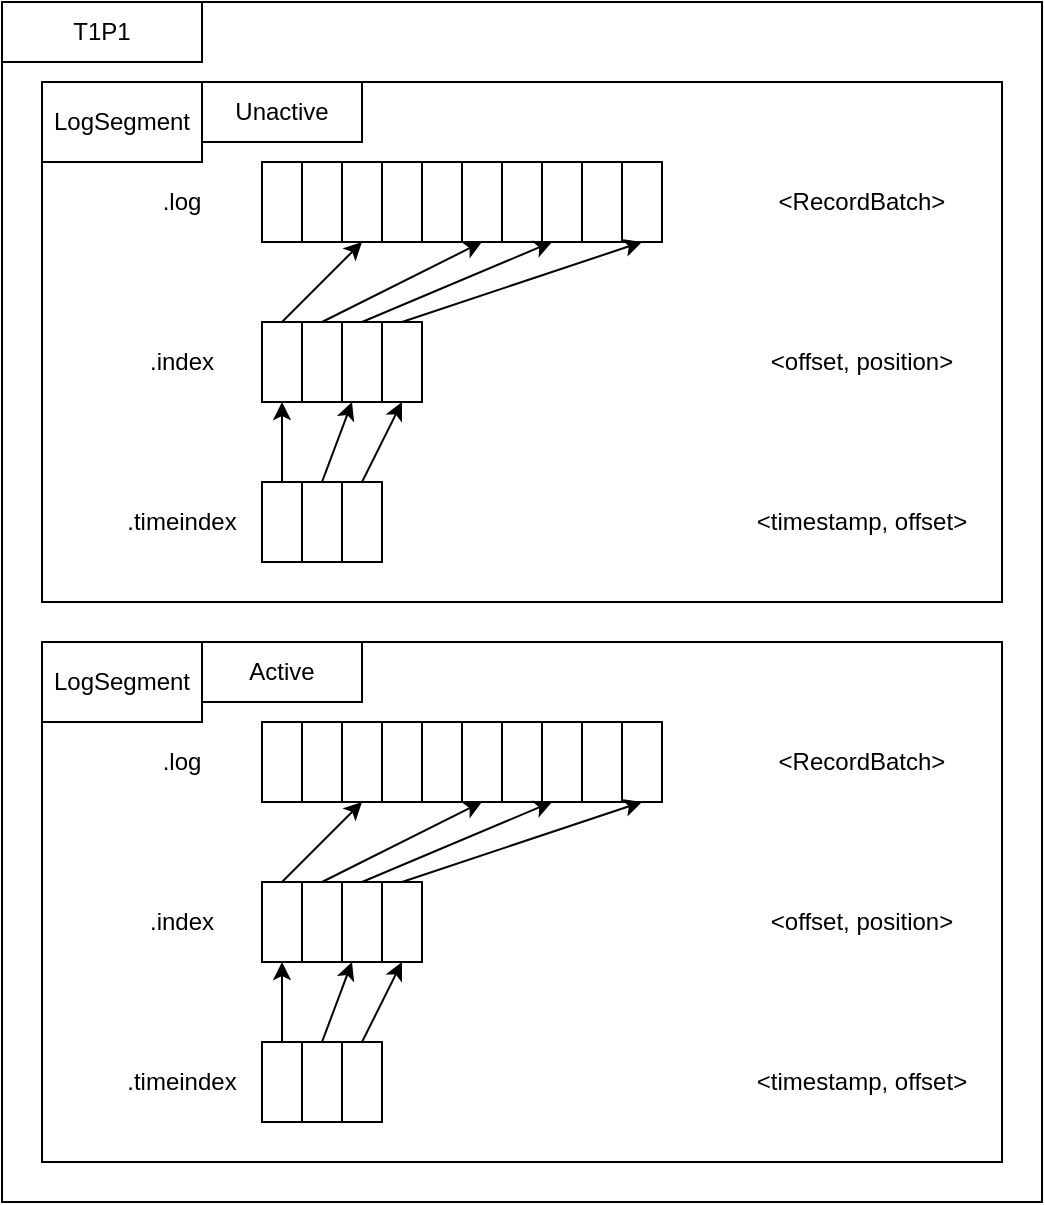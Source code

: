 <mxfile version="14.3.2" type="github">
  <diagram id="uaOw-mA3m-jpvrRVuked" name="第 1 页">
    <mxGraphModel dx="2033" dy="1131" grid="1" gridSize="10" guides="1" tooltips="1" connect="1" arrows="1" fold="1" page="1" pageScale="1" pageWidth="827" pageHeight="1169" math="0" shadow="0">
      <root>
        <mxCell id="0" />
        <mxCell id="1" parent="0" />
        <mxCell id="ooz1Gy32EYgsOm7iw_s4-75" value="" style="rounded=0;whiteSpace=wrap;html=1;" vertex="1" parent="1">
          <mxGeometry x="20" y="40" width="520" height="600" as="geometry" />
        </mxCell>
        <mxCell id="ooz1Gy32EYgsOm7iw_s4-39" value="" style="rounded=0;whiteSpace=wrap;html=1;" vertex="1" parent="1">
          <mxGeometry x="40" y="80" width="480" height="260" as="geometry" />
        </mxCell>
        <mxCell id="ooz1Gy32EYgsOm7iw_s4-3" value="" style="rounded=0;whiteSpace=wrap;html=1;" vertex="1" parent="1">
          <mxGeometry x="150" y="120" width="20" height="40" as="geometry" />
        </mxCell>
        <mxCell id="ooz1Gy32EYgsOm7iw_s4-4" value="" style="rounded=0;whiteSpace=wrap;html=1;" vertex="1" parent="1">
          <mxGeometry x="170" y="120" width="20" height="40" as="geometry" />
        </mxCell>
        <mxCell id="ooz1Gy32EYgsOm7iw_s4-5" value="" style="rounded=0;whiteSpace=wrap;html=1;" vertex="1" parent="1">
          <mxGeometry x="190" y="120" width="20" height="40" as="geometry" />
        </mxCell>
        <mxCell id="ooz1Gy32EYgsOm7iw_s4-6" value="" style="rounded=0;whiteSpace=wrap;html=1;" vertex="1" parent="1">
          <mxGeometry x="210" y="120" width="20" height="40" as="geometry" />
        </mxCell>
        <mxCell id="ooz1Gy32EYgsOm7iw_s4-7" value="" style="rounded=0;whiteSpace=wrap;html=1;" vertex="1" parent="1">
          <mxGeometry x="230" y="120" width="20" height="40" as="geometry" />
        </mxCell>
        <mxCell id="ooz1Gy32EYgsOm7iw_s4-8" value="" style="rounded=0;whiteSpace=wrap;html=1;" vertex="1" parent="1">
          <mxGeometry x="250" y="120" width="20" height="40" as="geometry" />
        </mxCell>
        <mxCell id="ooz1Gy32EYgsOm7iw_s4-9" value="" style="rounded=0;whiteSpace=wrap;html=1;" vertex="1" parent="1">
          <mxGeometry x="270" y="120" width="20" height="40" as="geometry" />
        </mxCell>
        <mxCell id="ooz1Gy32EYgsOm7iw_s4-10" value="" style="rounded=0;whiteSpace=wrap;html=1;" vertex="1" parent="1">
          <mxGeometry x="290" y="120" width="20" height="40" as="geometry" />
        </mxCell>
        <mxCell id="ooz1Gy32EYgsOm7iw_s4-11" value="" style="rounded=0;whiteSpace=wrap;html=1;" vertex="1" parent="1">
          <mxGeometry x="310" y="120" width="20" height="40" as="geometry" />
        </mxCell>
        <mxCell id="ooz1Gy32EYgsOm7iw_s4-12" value="" style="rounded=0;whiteSpace=wrap;html=1;" vertex="1" parent="1">
          <mxGeometry x="330" y="120" width="20" height="40" as="geometry" />
        </mxCell>
        <mxCell id="ooz1Gy32EYgsOm7iw_s4-13" value="" style="rounded=0;whiteSpace=wrap;html=1;" vertex="1" parent="1">
          <mxGeometry x="150" y="200" width="20" height="40" as="geometry" />
        </mxCell>
        <mxCell id="ooz1Gy32EYgsOm7iw_s4-14" value="" style="rounded=0;whiteSpace=wrap;html=1;" vertex="1" parent="1">
          <mxGeometry x="170" y="200" width="20" height="40" as="geometry" />
        </mxCell>
        <mxCell id="ooz1Gy32EYgsOm7iw_s4-15" value="" style="rounded=0;whiteSpace=wrap;html=1;" vertex="1" parent="1">
          <mxGeometry x="190" y="200" width="20" height="40" as="geometry" />
        </mxCell>
        <mxCell id="ooz1Gy32EYgsOm7iw_s4-16" value="" style="rounded=0;whiteSpace=wrap;html=1;" vertex="1" parent="1">
          <mxGeometry x="210" y="200" width="20" height="40" as="geometry" />
        </mxCell>
        <mxCell id="ooz1Gy32EYgsOm7iw_s4-20" value="" style="endArrow=classic;html=1;exitX=0.5;exitY=0;exitDx=0;exitDy=0;entryX=0.5;entryY=1;entryDx=0;entryDy=0;" edge="1" parent="1" source="ooz1Gy32EYgsOm7iw_s4-13" target="ooz1Gy32EYgsOm7iw_s4-5">
          <mxGeometry width="50" height="50" relative="1" as="geometry">
            <mxPoint x="120" y="370" as="sourcePoint" />
            <mxPoint x="170" y="320" as="targetPoint" />
          </mxGeometry>
        </mxCell>
        <mxCell id="ooz1Gy32EYgsOm7iw_s4-21" value="" style="endArrow=classic;html=1;exitX=0.5;exitY=0;exitDx=0;exitDy=0;entryX=0.5;entryY=1;entryDx=0;entryDy=0;" edge="1" parent="1" source="ooz1Gy32EYgsOm7iw_s4-14" target="ooz1Gy32EYgsOm7iw_s4-8">
          <mxGeometry width="50" height="50" relative="1" as="geometry">
            <mxPoint x="170" y="210" as="sourcePoint" />
            <mxPoint x="210" y="170" as="targetPoint" />
          </mxGeometry>
        </mxCell>
        <mxCell id="ooz1Gy32EYgsOm7iw_s4-22" value="" style="endArrow=classic;html=1;exitX=0.5;exitY=0;exitDx=0;exitDy=0;entryX=0.25;entryY=1;entryDx=0;entryDy=0;" edge="1" parent="1" source="ooz1Gy32EYgsOm7iw_s4-15" target="ooz1Gy32EYgsOm7iw_s4-10">
          <mxGeometry width="50" height="50" relative="1" as="geometry">
            <mxPoint x="180" y="220" as="sourcePoint" />
            <mxPoint x="220" y="180" as="targetPoint" />
          </mxGeometry>
        </mxCell>
        <mxCell id="ooz1Gy32EYgsOm7iw_s4-23" value="" style="endArrow=classic;html=1;exitX=0.5;exitY=0;exitDx=0;exitDy=0;entryX=0.5;entryY=1;entryDx=0;entryDy=0;" edge="1" parent="1" source="ooz1Gy32EYgsOm7iw_s4-16" target="ooz1Gy32EYgsOm7iw_s4-12">
          <mxGeometry width="50" height="50" relative="1" as="geometry">
            <mxPoint x="170" y="210" as="sourcePoint" />
            <mxPoint x="210" y="170" as="targetPoint" />
          </mxGeometry>
        </mxCell>
        <mxCell id="ooz1Gy32EYgsOm7iw_s4-24" value=".log" style="text;html=1;strokeColor=none;fillColor=none;align=center;verticalAlign=middle;whiteSpace=wrap;rounded=0;" vertex="1" parent="1">
          <mxGeometry x="90" y="130" width="40" height="20" as="geometry" />
        </mxCell>
        <mxCell id="ooz1Gy32EYgsOm7iw_s4-25" value=".index" style="text;html=1;strokeColor=none;fillColor=none;align=center;verticalAlign=middle;whiteSpace=wrap;rounded=0;" vertex="1" parent="1">
          <mxGeometry x="90" y="210" width="40" height="20" as="geometry" />
        </mxCell>
        <mxCell id="ooz1Gy32EYgsOm7iw_s4-26" value="" style="rounded=0;whiteSpace=wrap;html=1;" vertex="1" parent="1">
          <mxGeometry x="150" y="280" width="20" height="40" as="geometry" />
        </mxCell>
        <mxCell id="ooz1Gy32EYgsOm7iw_s4-27" value="" style="rounded=0;whiteSpace=wrap;html=1;" vertex="1" parent="1">
          <mxGeometry x="170" y="280" width="20" height="40" as="geometry" />
        </mxCell>
        <mxCell id="ooz1Gy32EYgsOm7iw_s4-28" value="" style="rounded=0;whiteSpace=wrap;html=1;" vertex="1" parent="1">
          <mxGeometry x="190" y="280" width="20" height="40" as="geometry" />
        </mxCell>
        <mxCell id="ooz1Gy32EYgsOm7iw_s4-30" value=".timeindex" style="text;html=1;strokeColor=none;fillColor=none;align=center;verticalAlign=middle;whiteSpace=wrap;rounded=0;" vertex="1" parent="1">
          <mxGeometry x="80" y="290" width="60" height="20" as="geometry" />
        </mxCell>
        <mxCell id="ooz1Gy32EYgsOm7iw_s4-32" value="" style="endArrow=classic;html=1;exitX=0.5;exitY=0;exitDx=0;exitDy=0;entryX=0.5;entryY=1;entryDx=0;entryDy=0;" edge="1" parent="1" source="ooz1Gy32EYgsOm7iw_s4-26" target="ooz1Gy32EYgsOm7iw_s4-13">
          <mxGeometry width="50" height="50" relative="1" as="geometry">
            <mxPoint x="170" y="210" as="sourcePoint" />
            <mxPoint x="210" y="170" as="targetPoint" />
          </mxGeometry>
        </mxCell>
        <mxCell id="ooz1Gy32EYgsOm7iw_s4-33" value="" style="endArrow=classic;html=1;exitX=0.5;exitY=0;exitDx=0;exitDy=0;entryX=0.25;entryY=1;entryDx=0;entryDy=0;" edge="1" parent="1" source="ooz1Gy32EYgsOm7iw_s4-27" target="ooz1Gy32EYgsOm7iw_s4-15">
          <mxGeometry width="50" height="50" relative="1" as="geometry">
            <mxPoint x="170" y="290" as="sourcePoint" />
            <mxPoint x="170" y="250" as="targetPoint" />
          </mxGeometry>
        </mxCell>
        <mxCell id="ooz1Gy32EYgsOm7iw_s4-34" value="" style="endArrow=classic;html=1;exitX=0.5;exitY=0;exitDx=0;exitDy=0;entryX=0.5;entryY=1;entryDx=0;entryDy=0;" edge="1" parent="1" source="ooz1Gy32EYgsOm7iw_s4-28" target="ooz1Gy32EYgsOm7iw_s4-16">
          <mxGeometry width="50" height="50" relative="1" as="geometry">
            <mxPoint x="180" y="300" as="sourcePoint" />
            <mxPoint x="180" y="260" as="targetPoint" />
          </mxGeometry>
        </mxCell>
        <mxCell id="ooz1Gy32EYgsOm7iw_s4-36" value="&amp;lt;timestamp, offset&amp;gt;" style="text;html=1;strokeColor=none;fillColor=none;align=center;verticalAlign=middle;whiteSpace=wrap;rounded=0;" vertex="1" parent="1">
          <mxGeometry x="390" y="280" width="120" height="40" as="geometry" />
        </mxCell>
        <mxCell id="ooz1Gy32EYgsOm7iw_s4-37" value="&amp;lt;offset, position&amp;gt;" style="text;html=1;strokeColor=none;fillColor=none;align=center;verticalAlign=middle;whiteSpace=wrap;rounded=0;" vertex="1" parent="1">
          <mxGeometry x="390" y="200" width="120" height="40" as="geometry" />
        </mxCell>
        <mxCell id="ooz1Gy32EYgsOm7iw_s4-38" value="&amp;lt;RecordBatch&amp;gt;" style="text;html=1;strokeColor=none;fillColor=none;align=center;verticalAlign=middle;whiteSpace=wrap;rounded=0;" vertex="1" parent="1">
          <mxGeometry x="390" y="120" width="120" height="40" as="geometry" />
        </mxCell>
        <mxCell id="ooz1Gy32EYgsOm7iw_s4-40" value="LogSegment" style="rounded=0;whiteSpace=wrap;html=1;" vertex="1" parent="1">
          <mxGeometry x="40" y="80" width="80" height="40" as="geometry" />
        </mxCell>
        <mxCell id="ooz1Gy32EYgsOm7iw_s4-41" value="" style="rounded=0;whiteSpace=wrap;html=1;" vertex="1" parent="1">
          <mxGeometry x="40" y="360" width="480" height="260" as="geometry" />
        </mxCell>
        <mxCell id="ooz1Gy32EYgsOm7iw_s4-42" value="" style="rounded=0;whiteSpace=wrap;html=1;" vertex="1" parent="1">
          <mxGeometry x="150" y="400" width="20" height="40" as="geometry" />
        </mxCell>
        <mxCell id="ooz1Gy32EYgsOm7iw_s4-43" value="" style="rounded=0;whiteSpace=wrap;html=1;" vertex="1" parent="1">
          <mxGeometry x="170" y="400" width="20" height="40" as="geometry" />
        </mxCell>
        <mxCell id="ooz1Gy32EYgsOm7iw_s4-44" value="" style="rounded=0;whiteSpace=wrap;html=1;" vertex="1" parent="1">
          <mxGeometry x="190" y="400" width="20" height="40" as="geometry" />
        </mxCell>
        <mxCell id="ooz1Gy32EYgsOm7iw_s4-45" value="" style="rounded=0;whiteSpace=wrap;html=1;" vertex="1" parent="1">
          <mxGeometry x="210" y="400" width="20" height="40" as="geometry" />
        </mxCell>
        <mxCell id="ooz1Gy32EYgsOm7iw_s4-46" value="" style="rounded=0;whiteSpace=wrap;html=1;" vertex="1" parent="1">
          <mxGeometry x="230" y="400" width="20" height="40" as="geometry" />
        </mxCell>
        <mxCell id="ooz1Gy32EYgsOm7iw_s4-47" value="" style="rounded=0;whiteSpace=wrap;html=1;" vertex="1" parent="1">
          <mxGeometry x="250" y="400" width="20" height="40" as="geometry" />
        </mxCell>
        <mxCell id="ooz1Gy32EYgsOm7iw_s4-48" value="" style="rounded=0;whiteSpace=wrap;html=1;" vertex="1" parent="1">
          <mxGeometry x="270" y="400" width="20" height="40" as="geometry" />
        </mxCell>
        <mxCell id="ooz1Gy32EYgsOm7iw_s4-49" value="" style="rounded=0;whiteSpace=wrap;html=1;" vertex="1" parent="1">
          <mxGeometry x="290" y="400" width="20" height="40" as="geometry" />
        </mxCell>
        <mxCell id="ooz1Gy32EYgsOm7iw_s4-50" value="" style="rounded=0;whiteSpace=wrap;html=1;" vertex="1" parent="1">
          <mxGeometry x="310" y="400" width="20" height="40" as="geometry" />
        </mxCell>
        <mxCell id="ooz1Gy32EYgsOm7iw_s4-51" value="" style="rounded=0;whiteSpace=wrap;html=1;" vertex="1" parent="1">
          <mxGeometry x="330" y="400" width="20" height="40" as="geometry" />
        </mxCell>
        <mxCell id="ooz1Gy32EYgsOm7iw_s4-52" value="" style="rounded=0;whiteSpace=wrap;html=1;" vertex="1" parent="1">
          <mxGeometry x="150" y="480" width="20" height="40" as="geometry" />
        </mxCell>
        <mxCell id="ooz1Gy32EYgsOm7iw_s4-53" value="" style="rounded=0;whiteSpace=wrap;html=1;" vertex="1" parent="1">
          <mxGeometry x="170" y="480" width="20" height="40" as="geometry" />
        </mxCell>
        <mxCell id="ooz1Gy32EYgsOm7iw_s4-54" value="" style="rounded=0;whiteSpace=wrap;html=1;" vertex="1" parent="1">
          <mxGeometry x="190" y="480" width="20" height="40" as="geometry" />
        </mxCell>
        <mxCell id="ooz1Gy32EYgsOm7iw_s4-55" value="" style="rounded=0;whiteSpace=wrap;html=1;" vertex="1" parent="1">
          <mxGeometry x="210" y="480" width="20" height="40" as="geometry" />
        </mxCell>
        <mxCell id="ooz1Gy32EYgsOm7iw_s4-56" value="" style="endArrow=classic;html=1;exitX=0.5;exitY=0;exitDx=0;exitDy=0;entryX=0.5;entryY=1;entryDx=0;entryDy=0;" edge="1" parent="1" source="ooz1Gy32EYgsOm7iw_s4-52" target="ooz1Gy32EYgsOm7iw_s4-44">
          <mxGeometry width="50" height="50" relative="1" as="geometry">
            <mxPoint x="120" y="650" as="sourcePoint" />
            <mxPoint x="170" y="600" as="targetPoint" />
          </mxGeometry>
        </mxCell>
        <mxCell id="ooz1Gy32EYgsOm7iw_s4-57" value="" style="endArrow=classic;html=1;exitX=0.5;exitY=0;exitDx=0;exitDy=0;entryX=0.5;entryY=1;entryDx=0;entryDy=0;" edge="1" parent="1" source="ooz1Gy32EYgsOm7iw_s4-53" target="ooz1Gy32EYgsOm7iw_s4-47">
          <mxGeometry width="50" height="50" relative="1" as="geometry">
            <mxPoint x="170" y="490" as="sourcePoint" />
            <mxPoint x="210" y="450" as="targetPoint" />
          </mxGeometry>
        </mxCell>
        <mxCell id="ooz1Gy32EYgsOm7iw_s4-58" value="" style="endArrow=classic;html=1;exitX=0.5;exitY=0;exitDx=0;exitDy=0;entryX=0.25;entryY=1;entryDx=0;entryDy=0;" edge="1" parent="1" source="ooz1Gy32EYgsOm7iw_s4-54" target="ooz1Gy32EYgsOm7iw_s4-49">
          <mxGeometry width="50" height="50" relative="1" as="geometry">
            <mxPoint x="180" y="500" as="sourcePoint" />
            <mxPoint x="220" y="460" as="targetPoint" />
          </mxGeometry>
        </mxCell>
        <mxCell id="ooz1Gy32EYgsOm7iw_s4-59" value="" style="endArrow=classic;html=1;exitX=0.5;exitY=0;exitDx=0;exitDy=0;entryX=0.5;entryY=1;entryDx=0;entryDy=0;" edge="1" parent="1" source="ooz1Gy32EYgsOm7iw_s4-55" target="ooz1Gy32EYgsOm7iw_s4-51">
          <mxGeometry width="50" height="50" relative="1" as="geometry">
            <mxPoint x="170" y="490" as="sourcePoint" />
            <mxPoint x="210" y="450" as="targetPoint" />
          </mxGeometry>
        </mxCell>
        <mxCell id="ooz1Gy32EYgsOm7iw_s4-60" value=".log" style="text;html=1;strokeColor=none;fillColor=none;align=center;verticalAlign=middle;whiteSpace=wrap;rounded=0;" vertex="1" parent="1">
          <mxGeometry x="90" y="410" width="40" height="20" as="geometry" />
        </mxCell>
        <mxCell id="ooz1Gy32EYgsOm7iw_s4-61" value=".index" style="text;html=1;strokeColor=none;fillColor=none;align=center;verticalAlign=middle;whiteSpace=wrap;rounded=0;" vertex="1" parent="1">
          <mxGeometry x="90" y="490" width="40" height="20" as="geometry" />
        </mxCell>
        <mxCell id="ooz1Gy32EYgsOm7iw_s4-62" value="" style="rounded=0;whiteSpace=wrap;html=1;" vertex="1" parent="1">
          <mxGeometry x="150" y="560" width="20" height="40" as="geometry" />
        </mxCell>
        <mxCell id="ooz1Gy32EYgsOm7iw_s4-63" value="" style="rounded=0;whiteSpace=wrap;html=1;" vertex="1" parent="1">
          <mxGeometry x="170" y="560" width="20" height="40" as="geometry" />
        </mxCell>
        <mxCell id="ooz1Gy32EYgsOm7iw_s4-64" value="" style="rounded=0;whiteSpace=wrap;html=1;" vertex="1" parent="1">
          <mxGeometry x="190" y="560" width="20" height="40" as="geometry" />
        </mxCell>
        <mxCell id="ooz1Gy32EYgsOm7iw_s4-65" value=".timeindex" style="text;html=1;strokeColor=none;fillColor=none;align=center;verticalAlign=middle;whiteSpace=wrap;rounded=0;" vertex="1" parent="1">
          <mxGeometry x="80" y="570" width="60" height="20" as="geometry" />
        </mxCell>
        <mxCell id="ooz1Gy32EYgsOm7iw_s4-66" value="" style="endArrow=classic;html=1;exitX=0.5;exitY=0;exitDx=0;exitDy=0;entryX=0.5;entryY=1;entryDx=0;entryDy=0;" edge="1" parent="1" source="ooz1Gy32EYgsOm7iw_s4-62" target="ooz1Gy32EYgsOm7iw_s4-52">
          <mxGeometry width="50" height="50" relative="1" as="geometry">
            <mxPoint x="170" y="490" as="sourcePoint" />
            <mxPoint x="210" y="450" as="targetPoint" />
          </mxGeometry>
        </mxCell>
        <mxCell id="ooz1Gy32EYgsOm7iw_s4-67" value="" style="endArrow=classic;html=1;exitX=0.5;exitY=0;exitDx=0;exitDy=0;entryX=0.25;entryY=1;entryDx=0;entryDy=0;" edge="1" parent="1" source="ooz1Gy32EYgsOm7iw_s4-63" target="ooz1Gy32EYgsOm7iw_s4-54">
          <mxGeometry width="50" height="50" relative="1" as="geometry">
            <mxPoint x="170" y="570" as="sourcePoint" />
            <mxPoint x="170" y="530" as="targetPoint" />
          </mxGeometry>
        </mxCell>
        <mxCell id="ooz1Gy32EYgsOm7iw_s4-68" value="" style="endArrow=classic;html=1;exitX=0.5;exitY=0;exitDx=0;exitDy=0;entryX=0.5;entryY=1;entryDx=0;entryDy=0;" edge="1" parent="1" source="ooz1Gy32EYgsOm7iw_s4-64" target="ooz1Gy32EYgsOm7iw_s4-55">
          <mxGeometry width="50" height="50" relative="1" as="geometry">
            <mxPoint x="180" y="580" as="sourcePoint" />
            <mxPoint x="180" y="540" as="targetPoint" />
          </mxGeometry>
        </mxCell>
        <mxCell id="ooz1Gy32EYgsOm7iw_s4-69" value="&amp;lt;timestamp, offset&amp;gt;" style="text;html=1;strokeColor=none;fillColor=none;align=center;verticalAlign=middle;whiteSpace=wrap;rounded=0;" vertex="1" parent="1">
          <mxGeometry x="390" y="560" width="120" height="40" as="geometry" />
        </mxCell>
        <mxCell id="ooz1Gy32EYgsOm7iw_s4-70" value="&amp;lt;offset, position&amp;gt;" style="text;html=1;strokeColor=none;fillColor=none;align=center;verticalAlign=middle;whiteSpace=wrap;rounded=0;" vertex="1" parent="1">
          <mxGeometry x="390" y="480" width="120" height="40" as="geometry" />
        </mxCell>
        <mxCell id="ooz1Gy32EYgsOm7iw_s4-71" value="&amp;lt;RecordBatch&amp;gt;" style="text;html=1;strokeColor=none;fillColor=none;align=center;verticalAlign=middle;whiteSpace=wrap;rounded=0;" vertex="1" parent="1">
          <mxGeometry x="390" y="400" width="120" height="40" as="geometry" />
        </mxCell>
        <mxCell id="ooz1Gy32EYgsOm7iw_s4-72" value="LogSegment" style="rounded=0;whiteSpace=wrap;html=1;" vertex="1" parent="1">
          <mxGeometry x="40" y="360" width="80" height="40" as="geometry" />
        </mxCell>
        <mxCell id="ooz1Gy32EYgsOm7iw_s4-73" value="Active" style="rounded=0;whiteSpace=wrap;html=1;" vertex="1" parent="1">
          <mxGeometry x="120" y="360" width="80" height="30" as="geometry" />
        </mxCell>
        <mxCell id="ooz1Gy32EYgsOm7iw_s4-74" value="Unactive" style="rounded=0;whiteSpace=wrap;html=1;" vertex="1" parent="1">
          <mxGeometry x="120" y="80" width="80" height="30" as="geometry" />
        </mxCell>
        <mxCell id="ooz1Gy32EYgsOm7iw_s4-76" value="T1P1" style="rounded=0;whiteSpace=wrap;html=1;" vertex="1" parent="1">
          <mxGeometry x="20" y="40" width="100" height="30" as="geometry" />
        </mxCell>
      </root>
    </mxGraphModel>
  </diagram>
</mxfile>
